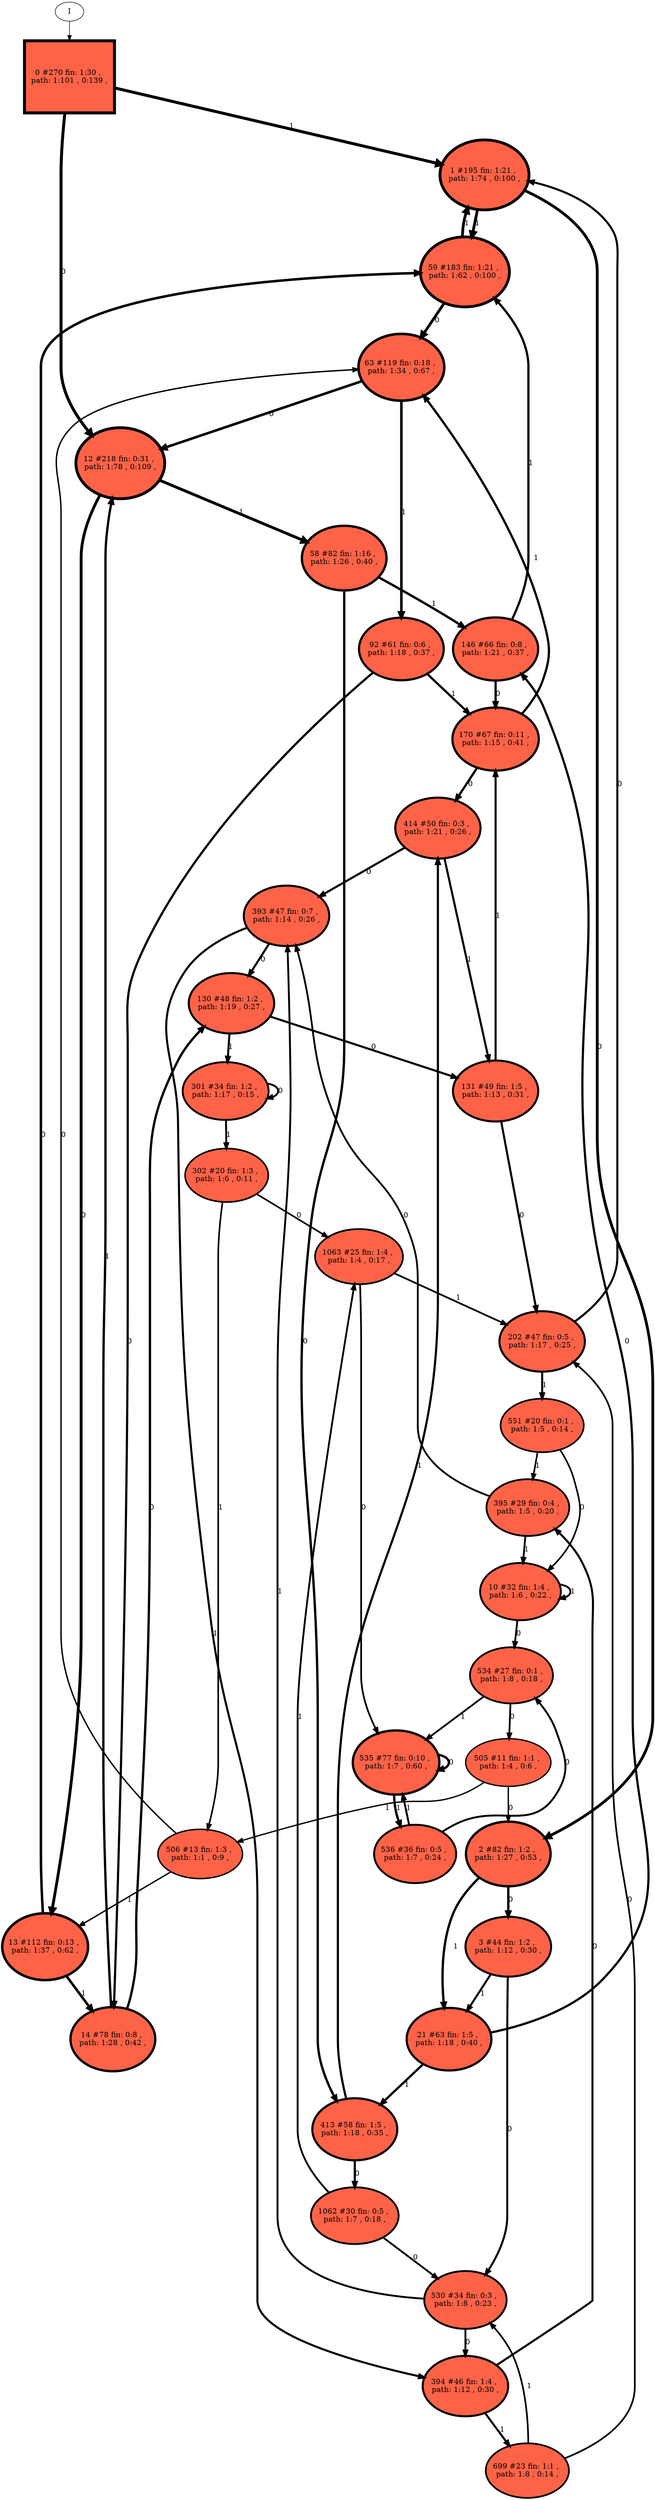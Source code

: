 // produced with flexfringe // 
digraph DFA {
	0 [label="root" shape=box];
		I -> 0;
	0 [ label="0 #270 fin: 1:30 , 
 path: 1:101 , 0:139 , " , style=filled, fillcolor="tomato", width=1.88739, height=1.88739, penwidth=5.60212];
		0 -> 1 [label="1 " , penwidth=5.60212 ];
		0 -> 12 [label="0 " , penwidth=5.60212 ];
	1 [ label="1 #195 fin: 1:21 , 
 path: 1:74 , 0:100 , " , style=filled, fillcolor="tomato", width=1.83707, height=1.83707, penwidth=5.27811];
		1 -> 59 [label="1 " , penwidth=5.27811 ];
		1 -> 2 [label="0 " , penwidth=5.27811 ];
	12 [ label="12 #218 fin: 0:31 , 
 path: 1:78 , 0:109 , " , style=filled, fillcolor="tomato", width=1.85459, height=1.85459, penwidth=5.38907];
		12 -> 58 [label="1 " , penwidth=5.38907 ];
		12 -> 13 [label="0 " , penwidth=5.38907 ];
	59 [ label="59 #183 fin: 1:21 , 
 path: 1:62 , 0:100 , " , style=filled, fillcolor="tomato", width=1.82696, height=1.82696, penwidth=5.21494];
		59 -> 1 [label="1 " , penwidth=5.21494 ];
		59 -> 63 [label="0 " , penwidth=5.21494 ];
	2 [ label="2 #82 fin: 1:2 , 
 path: 1:27 , 0:53 , " , style=filled, fillcolor="tomato", width=1.68988, height=1.68988, penwidth=4.41884];
		2 -> 21 [label="1 " , penwidth=4.41884 ];
		2 -> 3 [label="0 " , penwidth=4.41884 ];
	58 [ label="58 #82 fin: 1:16 , 
 path: 1:26 , 0:40 , " , style=filled, fillcolor="tomato", width=1.68988, height=1.68988, penwidth=4.41884];
		58 -> 146 [label="1 " , penwidth=4.41884 ];
		58 -> 413 [label="0 " , penwidth=4.41884 ];
	13 [ label="13 #112 fin: 0:13 , 
 path: 1:37 , 0:62 , " , style=filled, fillcolor="tomato", width=1.74526, height=1.74526, penwidth=4.72739];
		13 -> 14 [label="1 " , penwidth=4.72739 ];
		13 -> 59 [label="0 " , penwidth=4.72739 ];
	63 [ label="63 #119 fin: 0:18 , 
 path: 1:34 , 0:67 , " , style=filled, fillcolor="tomato", width=1.7557, height=1.7557, penwidth=4.78749];
		63 -> 92 [label="1 " , penwidth=4.78749 ];
		63 -> 12 [label="0 " , penwidth=4.78749 ];
	21 [ label="21 #63 fin: 1:5 , 
 path: 1:18 , 0:40 , " , style=filled, fillcolor="tomato", width=1.64072, height=1.64072, penwidth=4.15888];
		21 -> 413 [label="1 " , penwidth=4.15888 ];
		21 -> 146 [label="0 " , penwidth=4.15888 ];
	3 [ label="3 #44 fin: 1:2 , 
 path: 1:12 , 0:30 , " , style=filled, fillcolor="tomato", width=1.57, height=1.57, penwidth=3.80666];
		3 -> 21 [label="1 " , penwidth=3.80666 ];
		3 -> 530 [label="0 " , penwidth=3.80666 ];
	146 [ label="146 #66 fin: 0:8 , 
 path: 1:21 , 0:37 , " , style=filled, fillcolor="tomato", width=1.64956, height=1.64956, penwidth=4.20469];
		146 -> 59 [label="1 " , penwidth=4.20469 ];
		146 -> 170 [label="0 " , penwidth=4.20469 ];
	14 [ label="14 #78 fin: 0:8 , 
 path: 1:28 , 0:42 , " , style=filled, fillcolor="tomato", width=1.68073, height=1.68073, penwidth=4.36945];
		14 -> 12 [label="1 " , penwidth=4.36945 ];
		14 -> 130 [label="0 " , penwidth=4.36945 ];
	92 [ label="92 #61 fin: 0:6 , 
 path: 1:18 , 0:37 , " , style=filled, fillcolor="tomato", width=1.63455, height=1.63455, penwidth=4.12713];
		92 -> 170 [label="1 " , penwidth=4.12713 ];
		92 -> 14 [label="0 " , penwidth=4.12713 ];
	413 [ label="413 #58 fin: 1:5 , 
 path: 1:18 , 0:35 , " , style=filled, fillcolor="tomato", width=1.62483, height=1.62483, penwidth=4.07754];
		413 -> 414 [label="1 " , penwidth=4.07754 ];
		413 -> 1062 [label="0 " , penwidth=4.07754 ];
	530 [ label="530 #34 fin: 0:3 , 
 path: 1:8 , 0:23 , " , style=filled, fillcolor="tomato", width=1.5163, height=1.5163, penwidth=3.55535];
		530 -> 393 [label="1 " , penwidth=3.55535 ];
		530 -> 394 [label="0 " , penwidth=3.55535 ];
	170 [ label="170 #67 fin: 0:11 , 
 path: 1:15 , 0:41 , " , style=filled, fillcolor="tomato", width=1.6524, height=1.6524, penwidth=4.21951];
		170 -> 63 [label="1 " , penwidth=4.21951 ];
		170 -> 414 [label="0 " , penwidth=4.21951 ];
	130 [ label="130 #48 fin: 1:2 , 
 path: 1:19 , 0:27 , " , style=filled, fillcolor="tomato", width=1.58756, height=1.58756, penwidth=3.89182];
		130 -> 301 [label="1 " , penwidth=3.89182 ];
		130 -> 131 [label="0 " , penwidth=3.89182 ];
	414 [ label="414 #50 fin: 0:3 , 
 path: 1:21 , 0:26 , " , style=filled, fillcolor="tomato", width=1.59571, height=1.59571, penwidth=3.93183];
		414 -> 131 [label="1 " , penwidth=3.93183 ];
		414 -> 393 [label="0 " , penwidth=3.93183 ];
	1062 [ label="1062 #30 fin: 0:5 , 
 path: 1:7 , 0:18 , " , style=filled, fillcolor="tomato", width=1.4893, height=1.4893, penwidth=3.43399];
		1062 -> 1063 [label="1 " , penwidth=3.43399 ];
		1062 -> 530 [label="0 " , penwidth=3.43399 ];
	301 [ label="301 #34 fin: 1:2 , 
 path: 1:17 , 0:15 , " , style=filled, fillcolor="tomato", width=1.5163, height=1.5163, penwidth=3.55535];
		301 -> 302 [label="1 " , penwidth=3.55535 ];
		301 -> 301 [label="0 " , penwidth=3.55535 ];
	131 [ label="131 #49 fin: 1:5 , 
 path: 1:13 , 0:31 , " , style=filled, fillcolor="tomato", width=1.59169, height=1.59169, penwidth=3.91202];
		131 -> 170 [label="1 " , penwidth=3.91202 ];
		131 -> 202 [label="0 " , penwidth=3.91202 ];
	1063 [ label="1063 #25 fin: 1:4 , 
 path: 1:4 , 0:17 , " , style=filled, fillcolor="tomato", width=1.44882, height=1.44882, penwidth=3.2581];
		1063 -> 202 [label="1 " , penwidth=3.2581 ];
		1063 -> 535 [label="0 " , penwidth=3.2581 ];
	302 [ label="302 #20 fin: 1:3 , 
 path: 1:6 , 0:11 , " , style=filled, fillcolor="tomato", width=1.39736, height=1.39736, penwidth=3.04452];
		302 -> 506 [label="1 " , penwidth=3.04452 ];
		302 -> 1063 [label="0 " , penwidth=3.04452 ];
	202 [ label="202 #47 fin: 0:5 , 
 path: 1:17 , 0:25 , " , style=filled, fillcolor="tomato", width=1.58334, height=1.58334, penwidth=3.8712];
		202 -> 551 [label="1 " , penwidth=3.8712 ];
		202 -> 1 [label="0 " , penwidth=3.8712 ];
	551 [ label="551 #20 fin: 0:1 , 
 path: 1:5 , 0:14 , " , style=filled, fillcolor="tomato", width=1.39736, height=1.39736, penwidth=3.04452];
		551 -> 395 [label="1 " , penwidth=3.04452 ];
		551 -> 10 [label="0 " , penwidth=3.04452 ];
	393 [ label="393 #47 fin: 0:7 , 
 path: 1:14 , 0:26 , " , style=filled, fillcolor="tomato", width=1.58334, height=1.58334, penwidth=3.8712];
		393 -> 394 [label="1 " , penwidth=3.8712 ];
		393 -> 130 [label="0 " , penwidth=3.8712 ];
	534 [ label="534 #27 fin: 0:1 , 
 path: 1:8 , 0:18 , " , style=filled, fillcolor="tomato", width=1.46608, height=1.46608, penwidth=3.3322];
		534 -> 535 [label="1 " , penwidth=3.3322 ];
		534 -> 505 [label="0 " , penwidth=3.3322 ];
	394 [ label="394 #46 fin: 1:4 , 
 path: 1:12 , 0:30 , " , style=filled, fillcolor="tomato", width=1.57901, height=1.57901, penwidth=3.85015];
		394 -> 699 [label="1 " , penwidth=3.85015 ];
		394 -> 395 [label="0 " , penwidth=3.85015 ];
	535 [ label="535 #77 fin: 0:10 , 
 path: 1:7 , 0:60 , " , style=filled, fillcolor="tomato", width=1.67835, height=1.67835, penwidth=4.35671];
		535 -> 536 [label="1 " , penwidth=4.35671 ];
		535 -> 535 [label="0 " , penwidth=4.35671 ];
	395 [ label="395 #29 fin: 0:4 , 
 path: 1:5 , 0:20 , " , style=filled, fillcolor="tomato", width=1.48188, height=1.48188, penwidth=3.4012];
		395 -> 10 [label="1 " , penwidth=3.4012 ];
		395 -> 393 [label="0 " , penwidth=3.4012 ];
	10 [ label="10 #32 fin: 1:4 , 
 path: 1:6 , 0:22 , " , style=filled, fillcolor="tomato", width=1.5033, height=1.5033, penwidth=3.49651];
		10 -> 10 [label="1 " , penwidth=3.49651 ];
		10 -> 534 [label="0 " , penwidth=3.49651 ];
	536 [ label="536 #36 fin: 0:5 , 
 path: 1:7 , 0:24 , " , style=filled, fillcolor="tomato", width=1.52843, height=1.52843, penwidth=3.61092];
		536 -> 535 [label="1 " , penwidth=3.61092 ];
		536 -> 534 [label="0 " , penwidth=3.61092 ];
	699 [ label="699 #23 fin: 1:1 , 
 path: 1:8 , 0:14 , " , style=filled, fillcolor="tomato", width=1.42985, height=1.42985, penwidth=3.17805];
		699 -> 530 [label="1 " , penwidth=3.17805 ];
		699 -> 202 [label="0 " , penwidth=3.17805 ];
	505 [ label="505 #11 fin: 1:1 , 
 path: 1:4 , 0:6 , " , style=filled, fillcolor="tomato", width=1.24844, height=1.24844, penwidth=2.48491];
		505 -> 506 [label="1 " , penwidth=2.48491 ];
		505 -> 2 [label="0 " , penwidth=2.48491 ];
	506 [ label="506 #13 fin: 1:3 , 
 path: 1:1 , 0:9 , " , style=filled, fillcolor="tomato", width=1.29172, height=1.29172, penwidth=2.63906];
		506 -> 13 [label="1 " , penwidth=2.63906 ];
		506 -> 63 [label="0 " , penwidth=2.63906 ];
}
